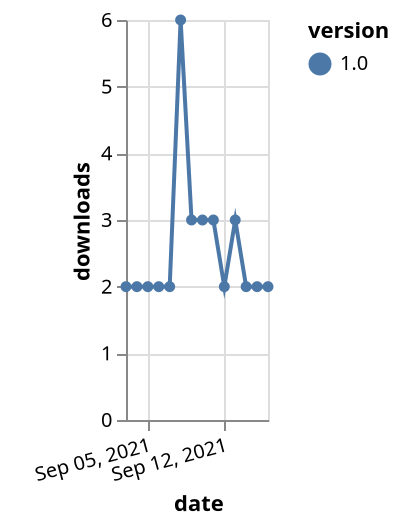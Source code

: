 {"$schema": "https://vega.github.io/schema/vega-lite/v5.json", "description": "A simple bar chart with embedded data.", "data": {"values": [{"date": "2021-09-03", "total": 2545, "delta": 2, "version": "1.0"}, {"date": "2021-09-04", "total": 2547, "delta": 2, "version": "1.0"}, {"date": "2021-09-05", "total": 2549, "delta": 2, "version": "1.0"}, {"date": "2021-09-06", "total": 2551, "delta": 2, "version": "1.0"}, {"date": "2021-09-07", "total": 2553, "delta": 2, "version": "1.0"}, {"date": "2021-09-08", "total": 2559, "delta": 6, "version": "1.0"}, {"date": "2021-09-09", "total": 2562, "delta": 3, "version": "1.0"}, {"date": "2021-09-10", "total": 2565, "delta": 3, "version": "1.0"}, {"date": "2021-09-11", "total": 2568, "delta": 3, "version": "1.0"}, {"date": "2021-09-12", "total": 2570, "delta": 2, "version": "1.0"}, {"date": "2021-09-13", "total": 2573, "delta": 3, "version": "1.0"}, {"date": "2021-09-14", "total": 2575, "delta": 2, "version": "1.0"}, {"date": "2021-09-15", "total": 2577, "delta": 2, "version": "1.0"}, {"date": "2021-09-16", "total": 2579, "delta": 2, "version": "1.0"}]}, "width": "container", "mark": {"type": "line", "point": {"filled": true}}, "encoding": {"x": {"field": "date", "type": "temporal", "timeUnit": "yearmonthdate", "title": "date", "axis": {"labelAngle": -15}}, "y": {"field": "delta", "type": "quantitative", "title": "downloads"}, "color": {"field": "version", "type": "nominal"}, "tooltip": {"field": "delta"}}}